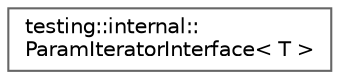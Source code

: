 digraph "Gráfico de jerarquía de clases"
{
 // LATEX_PDF_SIZE
  bgcolor="transparent";
  edge [fontname=Helvetica,fontsize=10,labelfontname=Helvetica,labelfontsize=10];
  node [fontname=Helvetica,fontsize=10,shape=box,height=0.2,width=0.4];
  rankdir="LR";
  Node0 [id="Node000000",label="testing::internal::\lParamIteratorInterface\< T \>",height=0.2,width=0.4,color="grey40", fillcolor="white", style="filled",URL="$classtesting_1_1internal_1_1_param_iterator_interface.html",tooltip=" "];
}
